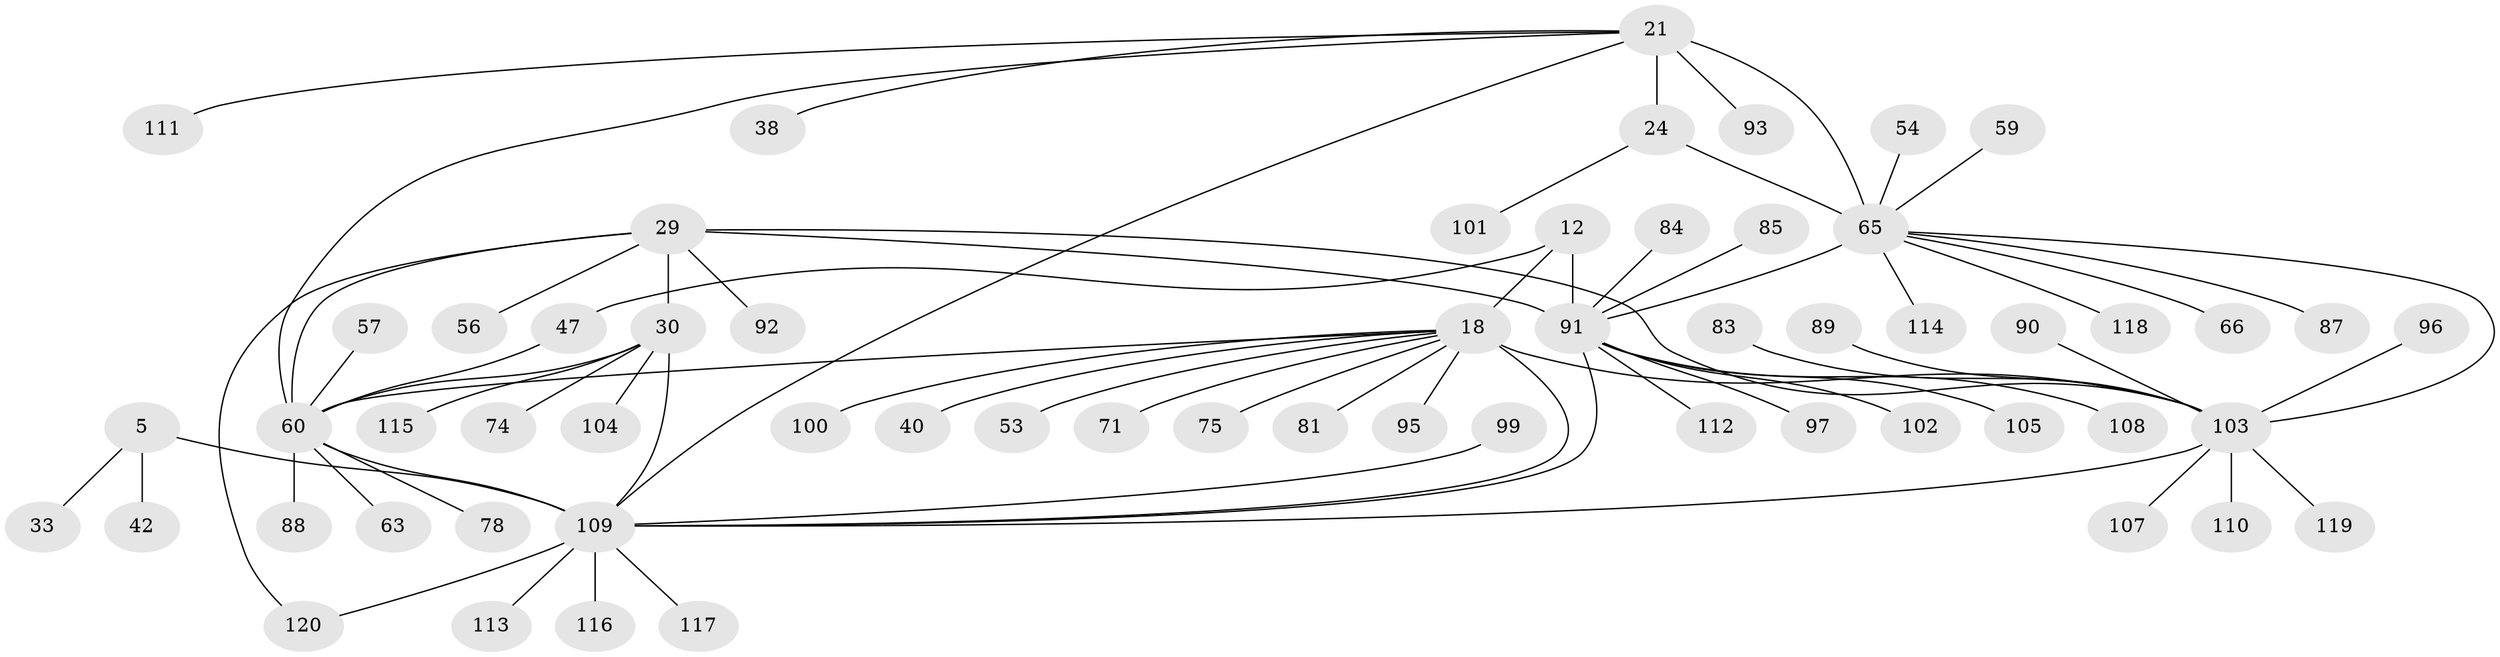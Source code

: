// original degree distribution, {6: 0.025, 14: 0.008333333333333333, 10: 0.058333333333333334, 7: 0.041666666666666664, 8: 0.03333333333333333, 13: 0.008333333333333333, 5: 0.016666666666666666, 9: 0.041666666666666664, 11: 0.016666666666666666, 2: 0.11666666666666667, 1: 0.6166666666666667, 3: 0.008333333333333333, 4: 0.008333333333333333}
// Generated by graph-tools (version 1.1) at 2025/57/03/04/25 21:57:59]
// undirected, 60 vertices, 72 edges
graph export_dot {
graph [start="1"]
  node [color=gray90,style=filled];
  5 [super="+1"];
  12 [super="+10"];
  18 [super="+14"];
  21 [super="+19"];
  24 [super="+23"];
  29 [super="+27"];
  30 [super="+25"];
  33;
  38;
  40;
  42;
  47;
  53;
  54;
  56;
  57;
  59;
  60 [super="+28+43"];
  63;
  65 [super="+22+46"];
  66;
  71;
  74;
  75;
  78;
  81;
  83;
  84;
  85;
  87 [super="+45"];
  88;
  89;
  90;
  91 [super="+9+11+41+48+50+58+62+64+68+77+79+82"];
  92;
  93 [super="+73"];
  95;
  96;
  97;
  99;
  100;
  101;
  102;
  103 [super="+72+17+32+36+49+52+69+76+80"];
  104;
  105;
  107 [super="+34"];
  108;
  109 [super="+106+6+44+67"];
  110;
  111;
  112;
  113 [super="+98"];
  114;
  115 [super="+31"];
  116 [super="+35"];
  117;
  118;
  119;
  120;
  5 -- 33;
  5 -- 42;
  5 -- 109 [weight=8];
  12 -- 47;
  12 -- 18;
  12 -- 91 [weight=8];
  18 -- 53;
  18 -- 71;
  18 -- 75;
  18 -- 100;
  18 -- 40;
  18 -- 81;
  18 -- 95;
  18 -- 60;
  18 -- 103 [weight=8];
  18 -- 109 [weight=2];
  21 -- 24 [weight=4];
  21 -- 38;
  21 -- 60 [weight=2];
  21 -- 111;
  21 -- 93;
  21 -- 109;
  21 -- 65 [weight=4];
  24 -- 101;
  24 -- 65 [weight=4];
  29 -- 30 [weight=4];
  29 -- 56;
  29 -- 91 [weight=2];
  29 -- 120;
  29 -- 92;
  29 -- 103;
  29 -- 60 [weight=4];
  30 -- 104;
  30 -- 74;
  30 -- 115;
  30 -- 60 [weight=4];
  30 -- 109;
  47 -- 60;
  54 -- 65;
  57 -- 60;
  59 -- 65;
  60 -- 78;
  60 -- 88;
  60 -- 63;
  60 -- 109;
  65 -- 66;
  65 -- 103 [weight=2];
  65 -- 114;
  65 -- 118;
  65 -- 87;
  65 -- 91;
  83 -- 103;
  84 -- 91;
  85 -- 91;
  89 -- 103;
  90 -- 103;
  91 -- 97;
  91 -- 102;
  91 -- 105;
  91 -- 108;
  91 -- 112;
  91 -- 109;
  96 -- 103;
  99 -- 109;
  103 -- 107;
  103 -- 110;
  103 -- 119;
  103 -- 109;
  109 -- 116;
  109 -- 117;
  109 -- 120;
  109 -- 113;
}
